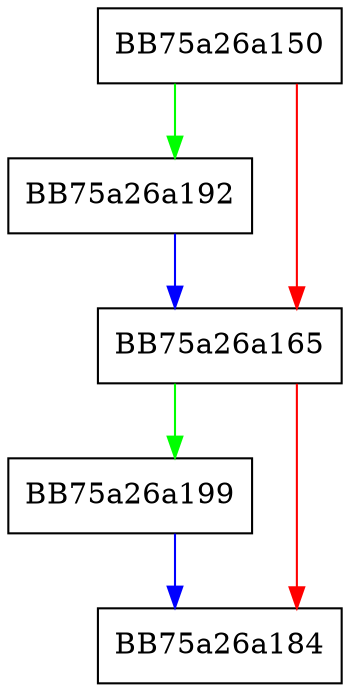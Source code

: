 digraph Depth {
  node [shape="box"];
  graph [splines=ortho];
  BB75a26a150 -> BB75a26a192 [color="green"];
  BB75a26a150 -> BB75a26a165 [color="red"];
  BB75a26a165 -> BB75a26a199 [color="green"];
  BB75a26a165 -> BB75a26a184 [color="red"];
  BB75a26a192 -> BB75a26a165 [color="blue"];
  BB75a26a199 -> BB75a26a184 [color="blue"];
}